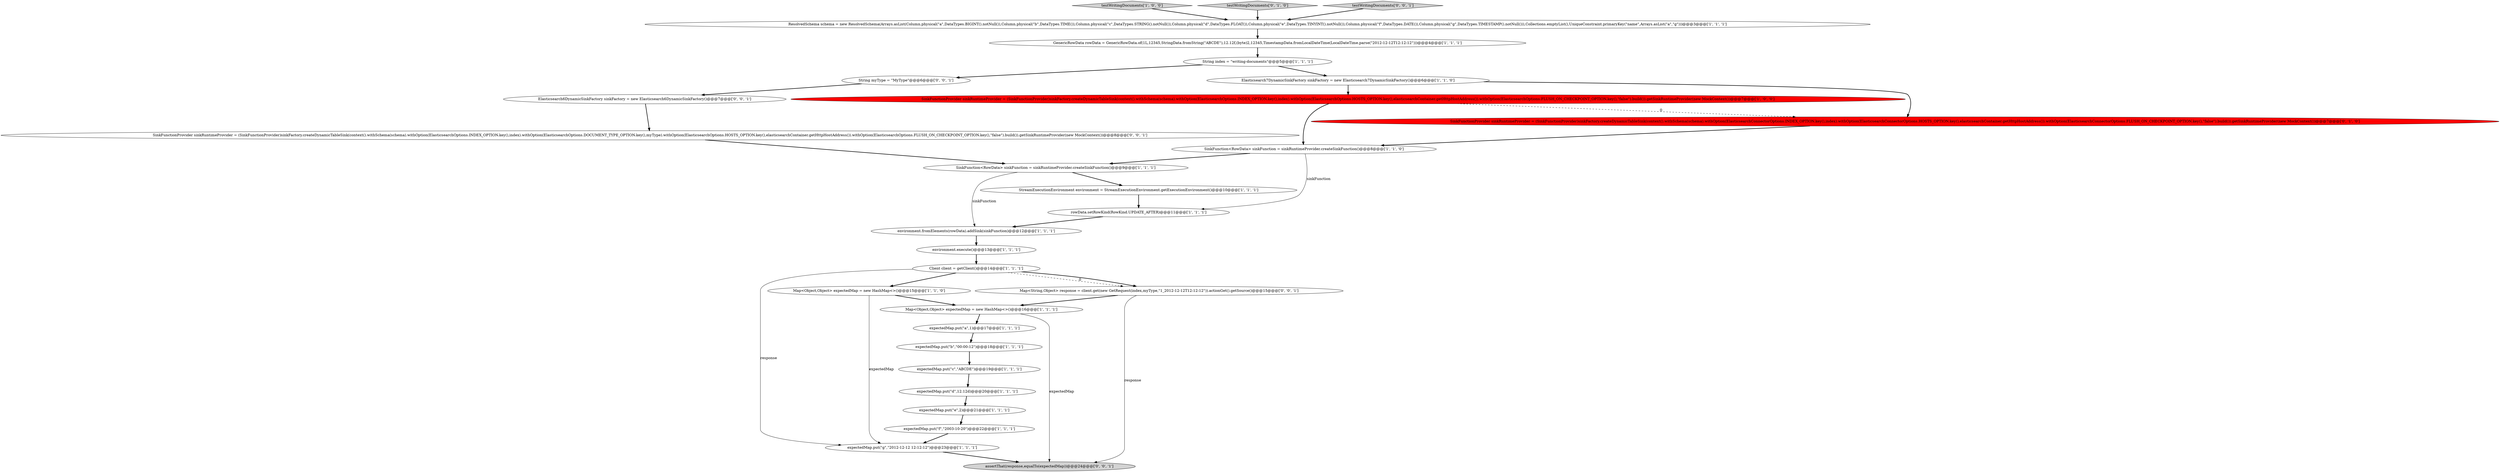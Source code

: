 digraph {
16 [style = filled, label = "expectedMap.put(\"f\",\"2003-10-20\")@@@22@@@['1', '1', '1']", fillcolor = white, shape = ellipse image = "AAA0AAABBB1BBB"];
1 [style = filled, label = "SinkFunction<RowData> sinkFunction = sinkRuntimeProvider.createSinkFunction()@@@9@@@['1', '1', '1']", fillcolor = white, shape = ellipse image = "AAA0AAABBB1BBB"];
21 [style = filled, label = "expectedMap.put(\"e\",2)@@@21@@@['1', '1', '1']", fillcolor = white, shape = ellipse image = "AAA0AAABBB1BBB"];
19 [style = filled, label = "environment.execute()@@@13@@@['1', '1', '1']", fillcolor = white, shape = ellipse image = "AAA0AAABBB1BBB"];
14 [style = filled, label = "expectedMap.put(\"g\",\"2012-12-12 12:12:12\")@@@23@@@['1', '1', '1']", fillcolor = white, shape = ellipse image = "AAA0AAABBB1BBB"];
3 [style = filled, label = "environment.fromElements(rowData).addSink(sinkFunction)@@@12@@@['1', '1', '1']", fillcolor = white, shape = ellipse image = "AAA0AAABBB1BBB"];
2 [style = filled, label = "Client client = getClient()@@@14@@@['1', '1', '1']", fillcolor = white, shape = ellipse image = "AAA0AAABBB1BBB"];
17 [style = filled, label = "Map<Object,Object> expectedMap = new HashMap<>()@@@15@@@['1', '1', '0']", fillcolor = white, shape = ellipse image = "AAA0AAABBB1BBB"];
5 [style = filled, label = "testWritingDocuments['1', '0', '0']", fillcolor = lightgray, shape = diamond image = "AAA0AAABBB1BBB"];
6 [style = filled, label = "ResolvedSchema schema = new ResolvedSchema(Arrays.asList(Column.physical(\"a\",DataTypes.BIGINT().notNull()),Column.physical(\"b\",DataTypes.TIME()),Column.physical(\"c\",DataTypes.STRING().notNull()),Column.physical(\"d\",DataTypes.FLOAT()),Column.physical(\"e\",DataTypes.TINYINT().notNull()),Column.physical(\"f\",DataTypes.DATE()),Column.physical(\"g\",DataTypes.TIMESTAMP().notNull())),Collections.emptyList(),UniqueConstraint.primaryKey(\"name\",Arrays.asList(\"a\",\"g\")))@@@3@@@['1', '1', '1']", fillcolor = white, shape = ellipse image = "AAA0AAABBB1BBB"];
0 [style = filled, label = "SinkFunction<RowData> sinkFunction = sinkRuntimeProvider.createSinkFunction()@@@8@@@['1', '1', '0']", fillcolor = white, shape = ellipse image = "AAA0AAABBB1BBB"];
4 [style = filled, label = "StreamExecutionEnvironment environment = StreamExecutionEnvironment.getExecutionEnvironment()@@@10@@@['1', '1', '1']", fillcolor = white, shape = ellipse image = "AAA0AAABBB1BBB"];
18 [style = filled, label = "expectedMap.put(\"a\",1)@@@17@@@['1', '1', '1']", fillcolor = white, shape = ellipse image = "AAA0AAABBB1BBB"];
13 [style = filled, label = "expectedMap.put(\"d\",12.12d)@@@20@@@['1', '1', '1']", fillcolor = white, shape = ellipse image = "AAA0AAABBB1BBB"];
9 [style = filled, label = "Map<Object,Object> expectedMap = new HashMap<>()@@@16@@@['1', '1', '1']", fillcolor = white, shape = ellipse image = "AAA0AAABBB1BBB"];
27 [style = filled, label = "Map<String,Object> response = client.get(new GetRequest(index,myType,\"1_2012-12-12T12:12:12\")).actionGet().getSource()@@@15@@@['0', '0', '1']", fillcolor = white, shape = ellipse image = "AAA0AAABBB3BBB"];
20 [style = filled, label = "String index = \"writing-documents\"@@@5@@@['1', '1', '1']", fillcolor = white, shape = ellipse image = "AAA0AAABBB1BBB"];
22 [style = filled, label = "testWritingDocuments['0', '1', '0']", fillcolor = lightgray, shape = diamond image = "AAA0AAABBB2BBB"];
29 [style = filled, label = "SinkFunctionProvider sinkRuntimeProvider = (SinkFunctionProvider)sinkFactory.createDynamicTableSink(context().withSchema(schema).withOption(ElasticsearchOptions.INDEX_OPTION.key(),index).withOption(ElasticsearchOptions.DOCUMENT_TYPE_OPTION.key(),myType).withOption(ElasticsearchOptions.HOSTS_OPTION.key(),elasticsearchContainer.getHttpHostAddress()).withOption(ElasticsearchOptions.FLUSH_ON_CHECKPOINT_OPTION.key(),\"false\").build()).getSinkRuntimeProvider(new MockContext())@@@8@@@['0', '0', '1']", fillcolor = white, shape = ellipse image = "AAA0AAABBB3BBB"];
10 [style = filled, label = "expectedMap.put(\"b\",\"00:00:12\")@@@18@@@['1', '1', '1']", fillcolor = white, shape = ellipse image = "AAA0AAABBB1BBB"];
7 [style = filled, label = "SinkFunctionProvider sinkRuntimeProvider = (SinkFunctionProvider)sinkFactory.createDynamicTableSink(context().withSchema(schema).withOption(ElasticsearchOptions.INDEX_OPTION.key(),index).withOption(ElasticsearchOptions.HOSTS_OPTION.key(),elasticsearchContainer.getHttpHostAddress()).withOption(ElasticsearchOptions.FLUSH_ON_CHECKPOINT_OPTION.key(),\"false\").build()).getSinkRuntimeProvider(new MockContext())@@@7@@@['1', '0', '0']", fillcolor = red, shape = ellipse image = "AAA1AAABBB1BBB"];
26 [style = filled, label = "Elasticsearch6DynamicSinkFactory sinkFactory = new Elasticsearch6DynamicSinkFactory()@@@7@@@['0', '0', '1']", fillcolor = white, shape = ellipse image = "AAA0AAABBB3BBB"];
28 [style = filled, label = "testWritingDocuments['0', '0', '1']", fillcolor = lightgray, shape = diamond image = "AAA0AAABBB3BBB"];
12 [style = filled, label = "expectedMap.put(\"c\",\"ABCDE\")@@@19@@@['1', '1', '1']", fillcolor = white, shape = ellipse image = "AAA0AAABBB1BBB"];
15 [style = filled, label = "rowData.setRowKind(RowKind.UPDATE_AFTER)@@@11@@@['1', '1', '1']", fillcolor = white, shape = ellipse image = "AAA0AAABBB1BBB"];
24 [style = filled, label = "String myType = \"MyType\"@@@6@@@['0', '0', '1']", fillcolor = white, shape = ellipse image = "AAA0AAABBB3BBB"];
8 [style = filled, label = "GenericRowData rowData = GenericRowData.of(1L,12345,StringData.fromString(\"ABCDE\"),12.12f,(byte)2,12345,TimestampData.fromLocalDateTime(LocalDateTime.parse(\"2012-12-12T12:12:12\")))@@@4@@@['1', '1', '1']", fillcolor = white, shape = ellipse image = "AAA0AAABBB1BBB"];
23 [style = filled, label = "SinkFunctionProvider sinkRuntimeProvider = (SinkFunctionProvider)sinkFactory.createDynamicTableSink(context().withSchema(schema).withOption(ElasticsearchConnectorOptions.INDEX_OPTION.key(),index).withOption(ElasticsearchConnectorOptions.HOSTS_OPTION.key(),elasticsearchContainer.getHttpHostAddress()).withOption(ElasticsearchConnectorOptions.FLUSH_ON_CHECKPOINT_OPTION.key(),\"false\").build()).getSinkRuntimeProvider(new MockContext())@@@7@@@['0', '1', '0']", fillcolor = red, shape = ellipse image = "AAA1AAABBB2BBB"];
25 [style = filled, label = "assertThat(response,equalTo(expectedMap))@@@24@@@['0', '0', '1']", fillcolor = lightgray, shape = ellipse image = "AAA0AAABBB3BBB"];
11 [style = filled, label = "Elasticsearch7DynamicSinkFactory sinkFactory = new Elasticsearch7DynamicSinkFactory()@@@6@@@['1', '1', '0']", fillcolor = white, shape = ellipse image = "AAA0AAABBB1BBB"];
2->17 [style = bold, label=""];
1->4 [style = bold, label=""];
28->6 [style = bold, label=""];
14->25 [style = bold, label=""];
0->15 [style = solid, label="sinkFunction"];
7->23 [style = dashed, label="0"];
1->3 [style = solid, label="sinkFunction"];
27->25 [style = solid, label="response"];
26->29 [style = bold, label=""];
17->9 [style = bold, label=""];
27->9 [style = bold, label=""];
4->15 [style = bold, label=""];
2->27 [style = dashed, label="0"];
7->0 [style = bold, label=""];
19->2 [style = bold, label=""];
15->3 [style = bold, label=""];
23->0 [style = bold, label=""];
12->13 [style = bold, label=""];
24->26 [style = bold, label=""];
8->20 [style = bold, label=""];
9->18 [style = bold, label=""];
5->6 [style = bold, label=""];
18->10 [style = bold, label=""];
3->19 [style = bold, label=""];
9->25 [style = solid, label="expectedMap"];
10->12 [style = bold, label=""];
0->1 [style = bold, label=""];
6->8 [style = bold, label=""];
21->16 [style = bold, label=""];
2->27 [style = bold, label=""];
16->14 [style = bold, label=""];
2->14 [style = solid, label="response"];
29->1 [style = bold, label=""];
20->24 [style = bold, label=""];
13->21 [style = bold, label=""];
11->23 [style = bold, label=""];
17->14 [style = solid, label="expectedMap"];
11->7 [style = bold, label=""];
22->6 [style = bold, label=""];
20->11 [style = bold, label=""];
}

